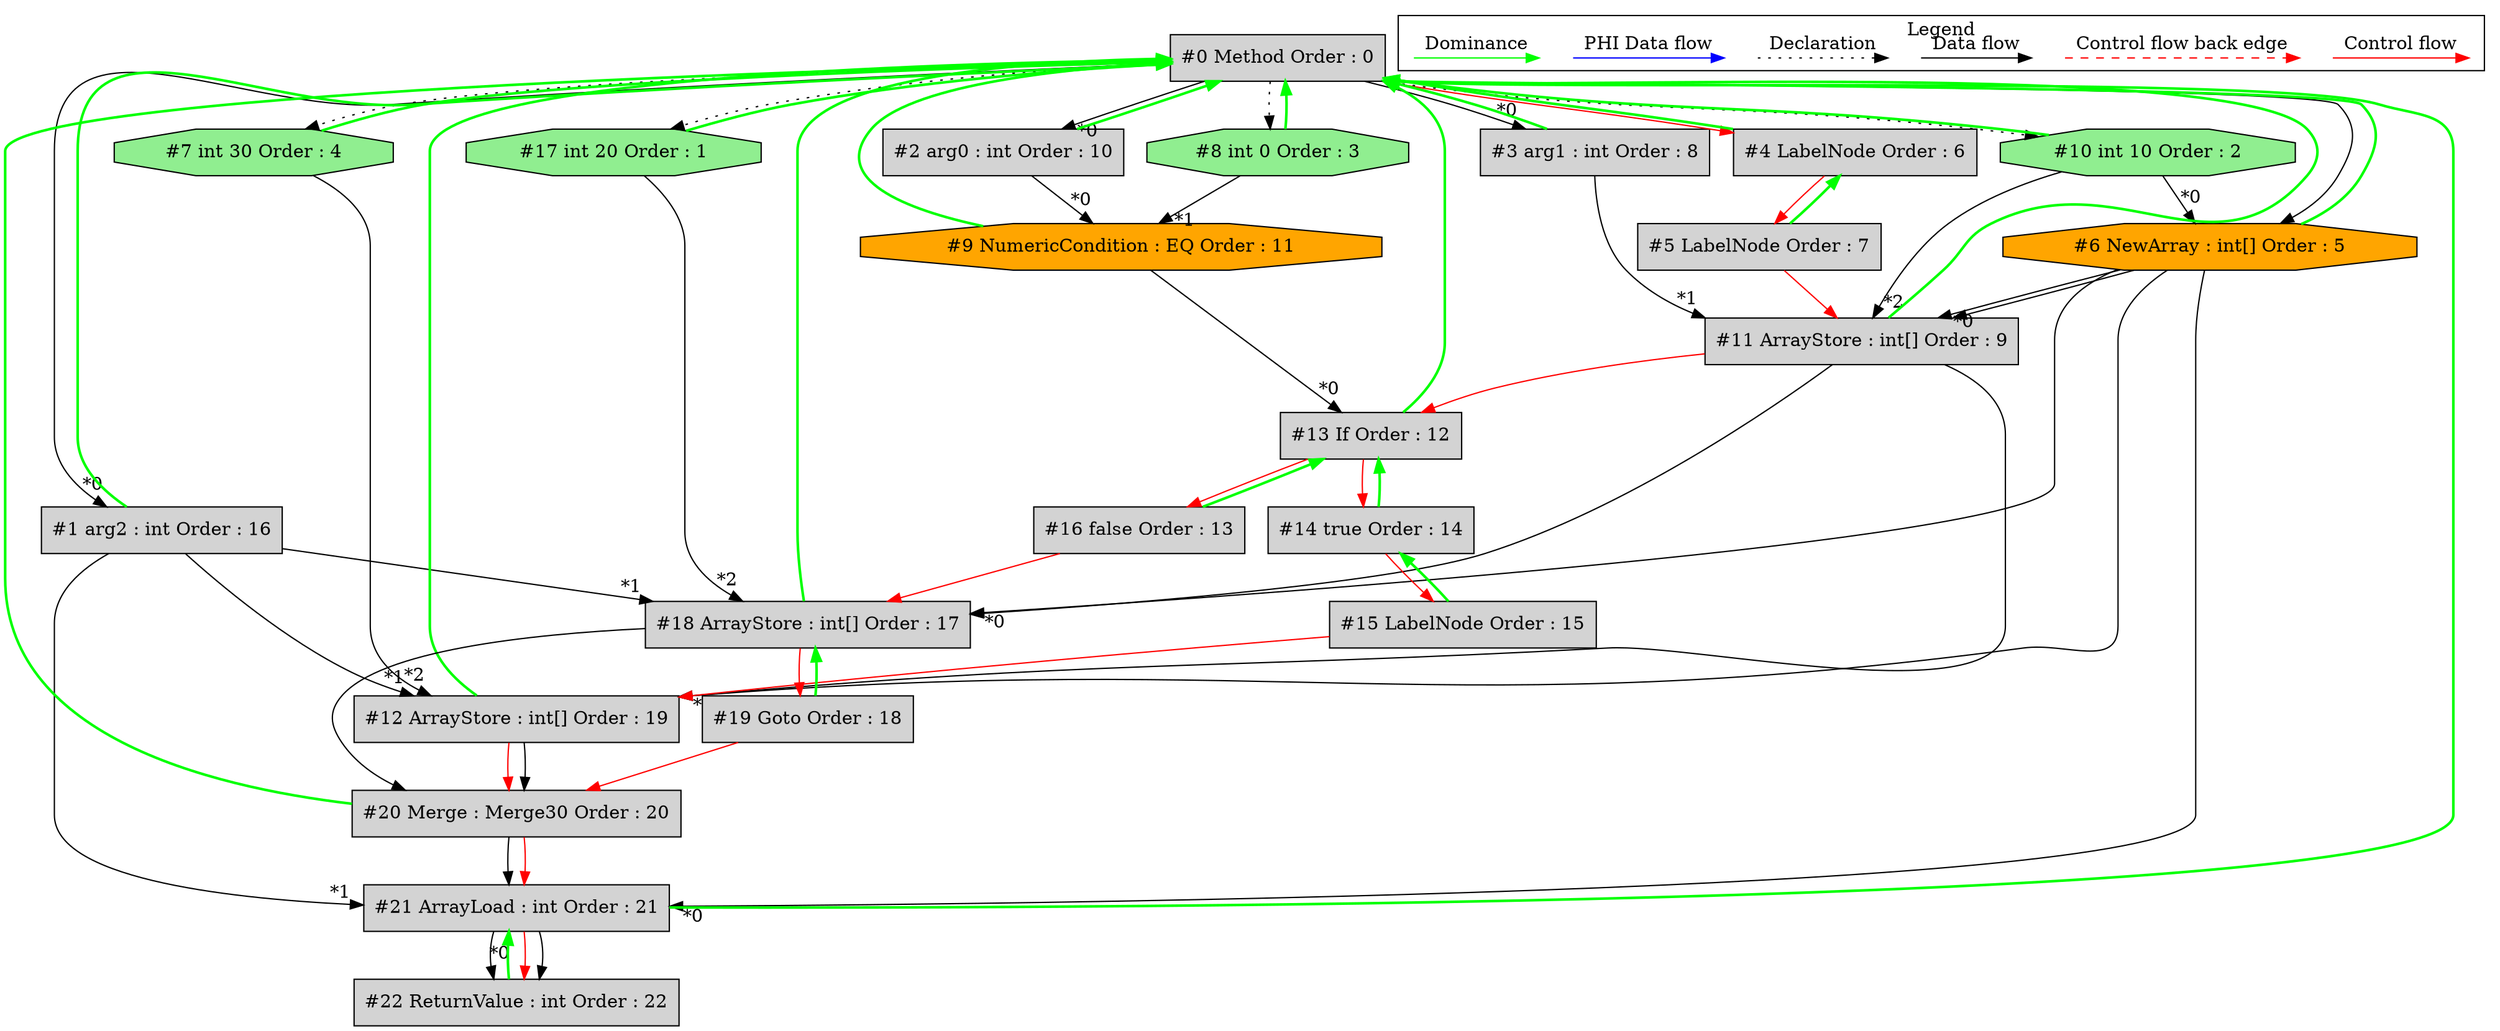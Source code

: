 digraph debugoutput {
 ordering="in";
 node0[label="#0 Method Order : 0",shape=box, fillcolor=lightgrey, style=filled];
 node1[label="#1 arg2 : int Order : 16",shape=box, fillcolor=lightgrey, style=filled];
 node1 -> node0[dir="forward" color="green" penwidth="2"];
 node0 -> node1[headlabel="*0", labeldistance=2];
 node2[label="#2 arg0 : int Order : 10",shape=box, fillcolor=lightgrey, style=filled];
 node2 -> node0[dir="forward" color="green" penwidth="2"];
 node0 -> node2[headlabel="*0", labeldistance=2];
 node3[label="#3 arg1 : int Order : 8",shape=box, fillcolor=lightgrey, style=filled];
 node3 -> node0[dir="forward" color="green" penwidth="2"];
 node0 -> node3[headlabel="*0", labeldistance=2];
 node4[label="#4 LabelNode Order : 6",shape=box, fillcolor=lightgrey, style=filled];
 node4 -> node0[dir="forward" color="green" penwidth="2"];
 node0 -> node4[labeldistance=2, color=red, fontcolor=red];
 node5[label="#5 LabelNode Order : 7",shape=box, fillcolor=lightgrey, style=filled];
 node5 -> node4[dir="forward" color="green" penwidth="2"];
 node4 -> node5[labeldistance=2, color=red, fontcolor=red];
 node6[label="#6 NewArray : int[] Order : 5",shape=octagon, fillcolor=orange, style=filled];
 node6 -> node0[dir="forward" color="green" penwidth="2"];
 node10 -> node6[headlabel="*0", labeldistance=2];
 node0 -> node6;
 node7[label="#7 int 30 Order : 4",shape=octagon, fillcolor=lightgreen, style=filled];
 node7 -> node0[dir="forward" color="green" penwidth="2"];
 node0 -> node7[style=dotted];
 node8[label="#8 int 0 Order : 3",shape=octagon, fillcolor=lightgreen, style=filled];
 node8 -> node0[dir="forward" color="green" penwidth="2"];
 node0 -> node8[style=dotted];
 node9[label="#9 NumericCondition : EQ Order : 11",shape=octagon, fillcolor=orange, style=filled];
 node9 -> node0[dir="forward" color="green" penwidth="2"];
 node2 -> node9[headlabel="*0", labeldistance=2];
 node8 -> node9[headlabel="*1", labeldistance=2];
 node10[label="#10 int 10 Order : 2",shape=octagon, fillcolor=lightgreen, style=filled];
 node10 -> node0[dir="forward" color="green" penwidth="2"];
 node0 -> node10[style=dotted];
 node11[label="#11 ArrayStore : int[] Order : 9",shape=box, fillcolor=lightgrey, style=filled];
 node11 -> node0[dir="forward" color="green" penwidth="2"];
 node6 -> node11[headlabel="*0", labeldistance=2];
 node3 -> node11[headlabel="*1", labeldistance=2];
 node10 -> node11[headlabel="*2", labeldistance=2];
 node6 -> node11;
 node5 -> node11[labeldistance=2, color=red, fontcolor=red];
 node12[label="#12 ArrayStore : int[] Order : 19",shape=box, fillcolor=lightgrey, style=filled];
 node12 -> node0[dir="forward" color="green" penwidth="2"];
 node6 -> node12[headlabel="*0", labeldistance=2];
 node1 -> node12[headlabel="*1", labeldistance=2];
 node7 -> node12[headlabel="*2", labeldistance=2];
 node11 -> node12;
 node15 -> node12[labeldistance=2, color=red, fontcolor=red];
 node13[label="#13 If Order : 12",shape=box, fillcolor=lightgrey, style=filled];
 node13 -> node0[dir="forward" color="green" penwidth="2"];
 node9 -> node13[headlabel="*0", labeldistance=2];
 node11 -> node13[labeldistance=2, color=red, fontcolor=red];
 node14[label="#14 true Order : 14",shape=box, fillcolor=lightgrey, style=filled];
 node14 -> node13[dir="forward" color="green" penwidth="2"];
 node13 -> node14[labeldistance=2, color=red, fontcolor=red];
 node15[label="#15 LabelNode Order : 15",shape=box, fillcolor=lightgrey, style=filled];
 node15 -> node14[dir="forward" color="green" penwidth="2"];
 node14 -> node15[labeldistance=2, color=red, fontcolor=red];
 node16[label="#16 false Order : 13",shape=box, fillcolor=lightgrey, style=filled];
 node16 -> node13[dir="forward" color="green" penwidth="2"];
 node13 -> node16[labeldistance=2, color=red, fontcolor=red];
 node17[label="#17 int 20 Order : 1",shape=octagon, fillcolor=lightgreen, style=filled];
 node17 -> node0[dir="forward" color="green" penwidth="2"];
 node0 -> node17[style=dotted];
 node18[label="#18 ArrayStore : int[] Order : 17",shape=box, fillcolor=lightgrey, style=filled];
 node18 -> node0[dir="forward" color="green" penwidth="2"];
 node6 -> node18[headlabel="*0", labeldistance=2];
 node1 -> node18[headlabel="*1", labeldistance=2];
 node17 -> node18[headlabel="*2", labeldistance=2];
 node11 -> node18;
 node16 -> node18[labeldistance=2, color=red, fontcolor=red];
 node19[label="#19 Goto Order : 18",shape=box, fillcolor=lightgrey, style=filled];
 node19 -> node18[dir="forward" color="green" penwidth="2"];
 node18 -> node19[labeldistance=2, color=red, fontcolor=red];
 node20[label="#20 Merge : Merge30 Order : 20",shape=box, fillcolor=lightgrey, style=filled];
 node20 -> node0[dir="forward" color="green" penwidth="2"];
 node19 -> node20[labeldistance=2, color=red, fontcolor=red];
 node12 -> node20[labeldistance=2, color=red, fontcolor=red];
 node18 -> node20;
 node12 -> node20;
 node21[label="#21 ArrayLoad : int Order : 21",shape=box, fillcolor=lightgrey, style=filled];
 node21 -> node0[dir="forward" color="green" penwidth="2"];
 node6 -> node21[headlabel="*0", labeldistance=2];
 node1 -> node21[headlabel="*1", labeldistance=2];
 node20 -> node21;
 node20 -> node21[labeldistance=2, color=red, fontcolor=red];
 node22[label="#22 ReturnValue : int Order : 22",shape=box, fillcolor=lightgrey, style=filled];
 node22 -> node21[dir="forward" color="green" penwidth="2"];
 node21 -> node22[headlabel="*0", labeldistance=2];
 node21 -> node22[labeldistance=2, color=red, fontcolor=red];
 node21 -> node22;
 subgraph cluster_000 {
  label = "Legend";
  node [shape=point]
  {
   rank=same;
   c0 [style = invis];
   c1 [style = invis];
   c2 [style = invis];
   c3 [style = invis];
   d0 [style = invis];
   d1 [style = invis];
   d2 [style = invis];
   d3 [style = invis];
   d4 [style = invis];
   d5 [style = invis];
   d6 [style = invis];
   d7 [style = invis];
  }
  c0 -> c1 [label="Control flow", style=solid, color=red]
  c2 -> c3 [label="Control flow back edge", style=dashed, color=red]
  d0 -> d1 [label="Data flow"]
  d2 -> d3 [label="Declaration", style=dotted]
  d4 -> d5 [label="PHI Data flow", color=blue]
  d6 -> d7 [label="Dominance", color=green]
 }

}
